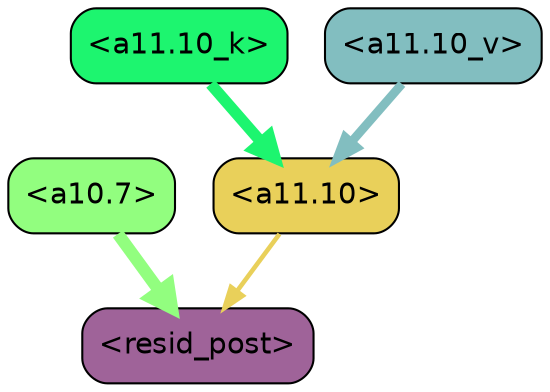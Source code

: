 strict digraph "" {
	graph [bgcolor=transparent,
		layout=dot,
		overlap=false,
		splines=true
	];
	"<a11.10>"	[color=black,
		fillcolor="#e9d05a",
		fontname=Helvetica,
		shape=box,
		style="filled, rounded"];
	"<resid_post>"	[color=black,
		fillcolor="#9f6399",
		fontname=Helvetica,
		shape=box,
		style="filled, rounded"];
	"<a11.10>" -> "<resid_post>"	[color="#e9d05a",
		penwidth=2.1870908737182617];
	"<a10.7>"	[color=black,
		fillcolor="#92fe7f",
		fontname=Helvetica,
		shape=box,
		style="filled, rounded"];
	"<a10.7>" -> "<resid_post>"	[color="#92fe7f",
		penwidth=5.91640043258667];
	"<a11.10_k>"	[color=black,
		fillcolor="#1df56f",
		fontname=Helvetica,
		shape=box,
		style="filled, rounded"];
	"<a11.10_k>" -> "<a11.10>"	[color="#1df56f",
		penwidth=5.476471900939941];
	"<a11.10_v>"	[color=black,
		fillcolor="#82bec0",
		fontname=Helvetica,
		shape=box,
		style="filled, rounded"];
	"<a11.10_v>" -> "<a11.10>"	[color="#82bec0",
		penwidth=4.234584808349609];
}
